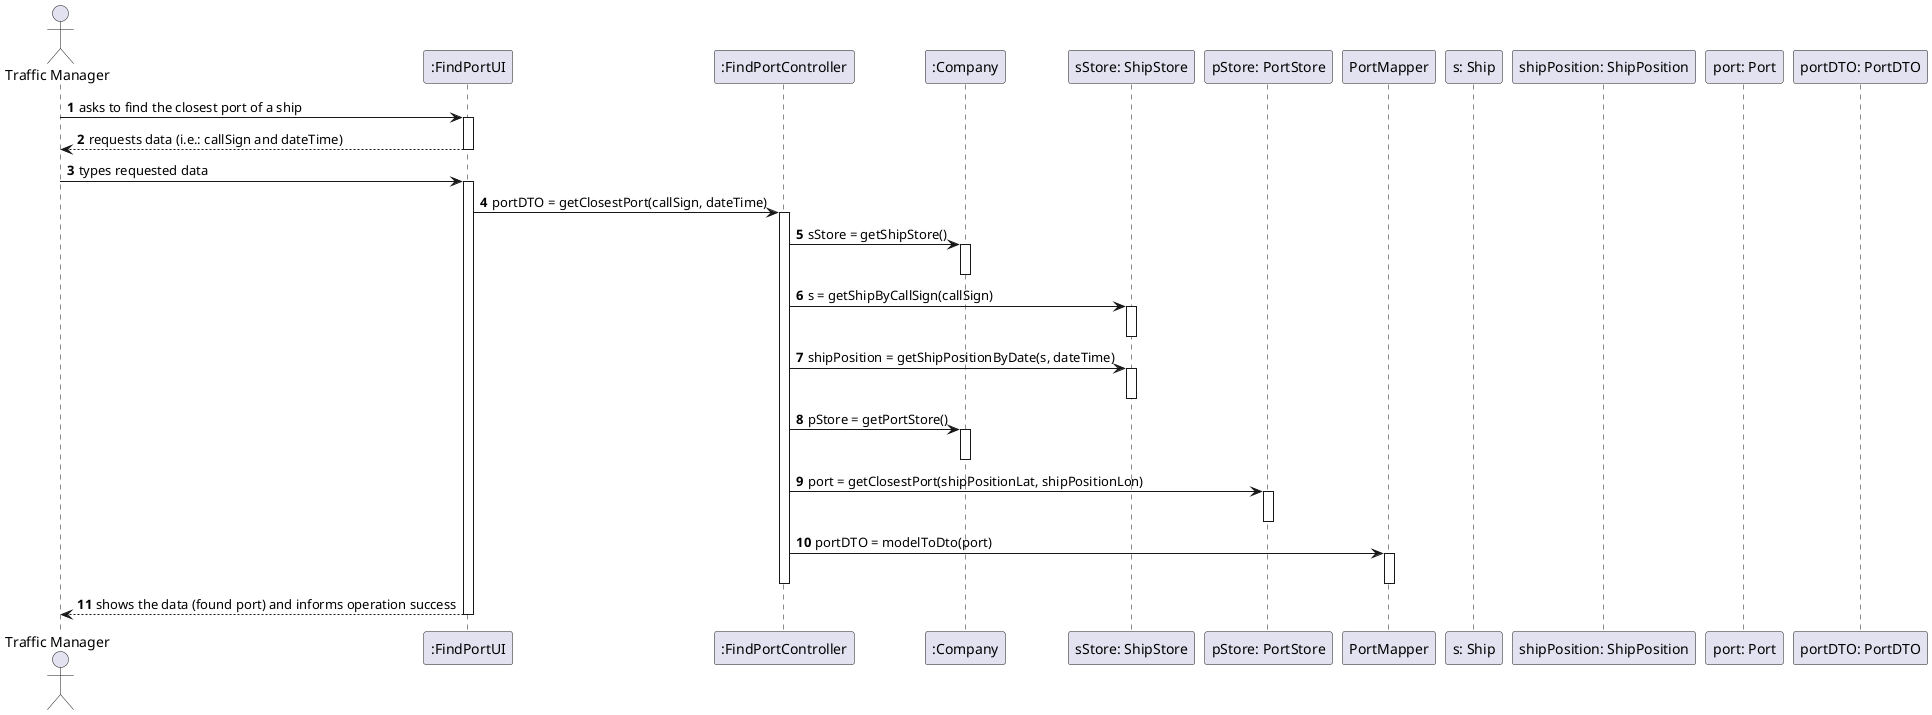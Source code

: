 @startuml
'https://plantuml.com/sequence-diagram

autonumber
actor "Traffic Manager" as TM
participant ":FindPortUI" as FPUI
participant ":FindPortController" as FPC
participant ":Company" as COMP
participant "sStore: ShipStore" as SS
participant "pStore: PortStore" as PS
participant "PortMapper" as PM
participant "s: Ship" as S
participant "shipPosition: ShipPosition" as SP
participant "port: Port" as P
participant "portDTO: PortDTO" as pDTO

TM -> FPUI: asks to find the closest port of a ship
activate FPUI
FPUI --> TM: requests data (i.e.: callSign and dateTime)
deactivate FPUI

TM -> FPUI: types requested data
activate FPUI
FPUI -> FPC : portDTO = getClosestPort(callSign, dateTime)
activate FPC
FPC -> COMP : sStore = getShipStore()
activate COMP
deactivate COMP
FPC -> SS : s = getShipByCallSign(callSign)
activate SS
deactivate SS
FPC -> SS : shipPosition = getShipPositionByDate(s, dateTime)
activate SS
deactivate SS
FPC -> COMP : pStore = getPortStore()
activate COMP
deactivate COMP
FPC -> PS : port = getClosestPort(shipPositionLat, shipPositionLon)
activate PS
deactivate PS
FPC -> PM : portDTO = modelToDto(port)
activate PM
deactivate PM
deactivate FPC
FPUI --> TM : shows the data (found port) and informs operation success
deactivate FPUI

@enduml